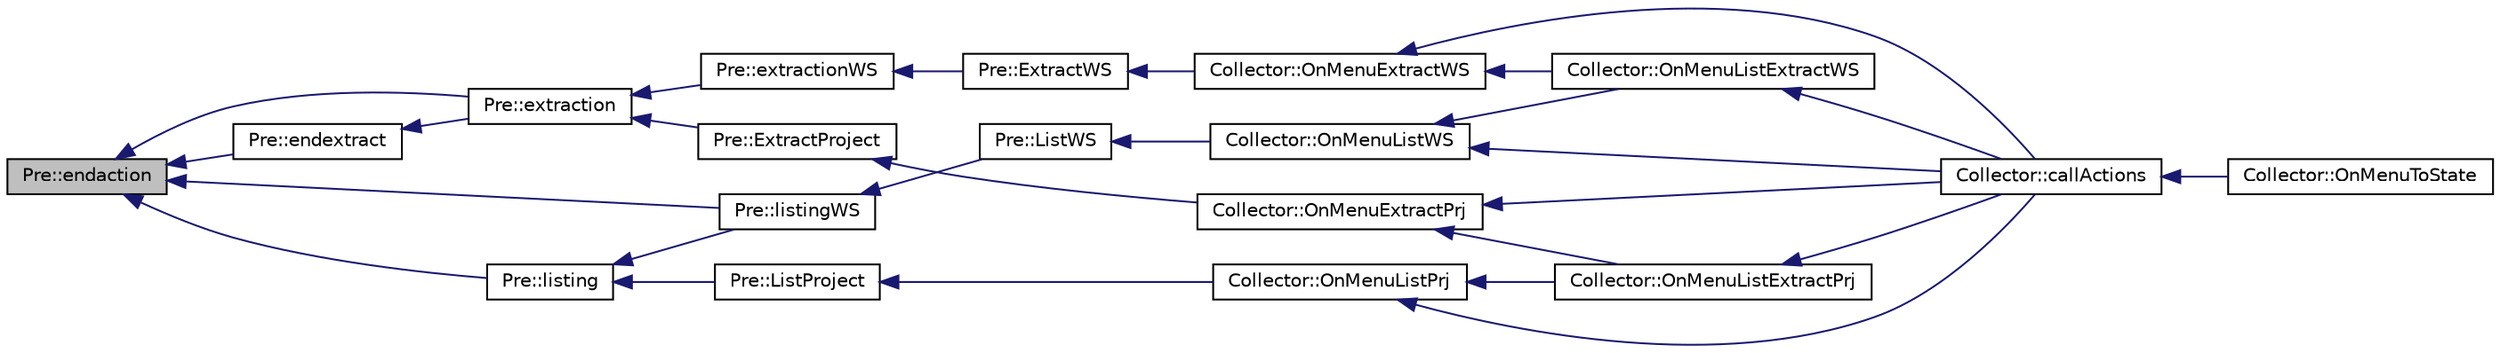 digraph "Pre::endaction"
{
  edge [fontname="Helvetica",fontsize="10",labelfontname="Helvetica",labelfontsize="10"];
  node [fontname="Helvetica",fontsize="10",shape=record];
  rankdir="LR";
  Node227 [label="Pre::endaction",height=0.2,width=0.4,color="black", fillcolor="grey75", style="filled", fontcolor="black"];
  Node227 -> Node228 [dir="back",color="midnightblue",fontsize="10",style="solid",fontname="Helvetica"];
  Node228 [label="Pre::listingWS",height=0.2,width=0.4,color="black", fillcolor="white", style="filled",URL="$class_pre.html#a0236657277d3ebf2dc392a6f05e215c5",tooltip="Search and memorize strings to be extracted from workspace. "];
  Node228 -> Node229 [dir="back",color="midnightblue",fontsize="10",style="solid",fontname="Helvetica"];
  Node229 [label="Pre::ListWS",height=0.2,width=0.4,color="black", fillcolor="white", style="filled",URL="$class_pre.html#aa9b0b0f3b571d8c8b511ed3134d26bb4",tooltip="List strings to be translated in workspace. "];
  Node229 -> Node230 [dir="back",color="midnightblue",fontsize="10",style="solid",fontname="Helvetica"];
  Node230 [label="Collector::OnMenuListWS",height=0.2,width=0.4,color="black", fillcolor="white", style="filled",URL="$class_collector.html#ad05ff772ab635dd2b018af610c45f666",tooltip="Places the status graph in the listing workspace report. "];
  Node230 -> Node231 [dir="back",color="midnightblue",fontsize="10",style="solid",fontname="Helvetica"];
  Node231 [label="Collector::callActions",height=0.2,width=0.4,color="black", fillcolor="white", style="filled",URL="$class_collector.html#a772e3452af93d18c7764aed8245af527",tooltip="Call all &#39;OnMenu...()&#39;. "];
  Node231 -> Node232 [dir="back",color="midnightblue",fontsize="10",style="solid",fontname="Helvetica"];
  Node232 [label="Collector::OnMenuToState",height=0.2,width=0.4,color="black", fillcolor="white", style="filled",URL="$class_collector.html#a4d9c1a6b570a3cf86ee6e96d3344531e",tooltip="Only one method for all events. "];
  Node230 -> Node233 [dir="back",color="midnightblue",fontsize="10",style="solid",fontname="Helvetica"];
  Node233 [label="Collector::OnMenuListExtractWS",height=0.2,width=0.4,color="black", fillcolor="white", style="filled",URL="$class_collector.html#a6f578e146a373e98a2638c6a509ee193",tooltip="Places the status grap in the listing and extract workspace report. "];
  Node233 -> Node231 [dir="back",color="midnightblue",fontsize="10",style="solid",fontname="Helvetica"];
  Node227 -> Node234 [dir="back",color="midnightblue",fontsize="10",style="solid",fontname="Helvetica"];
  Node234 [label="Pre::extraction",height=0.2,width=0.4,color="black", fillcolor="white", style="filled",URL="$class_pre.html#aa8a36aa79595248482a3865095fe0a65",tooltip="Extract the strings translatable from a project. "];
  Node234 -> Node235 [dir="back",color="midnightblue",fontsize="10",style="solid",fontname="Helvetica"];
  Node235 [label="Pre::ExtractProject",height=0.2,width=0.4,color="black", fillcolor="white", style="filled",URL="$class_pre.html#a4324dc0618ec55468f2c1979b2e66f2c",tooltip="Extract strings to be translated. "];
  Node235 -> Node236 [dir="back",color="midnightblue",fontsize="10",style="solid",fontname="Helvetica"];
  Node236 [label="Collector::OnMenuExtractPrj",height=0.2,width=0.4,color="black", fillcolor="white", style="filled",URL="$class_collector.html#af7b748977fb136842774e550b6c915b8",tooltip="Places the status graph in the extracting project report. "];
  Node236 -> Node231 [dir="back",color="midnightblue",fontsize="10",style="solid",fontname="Helvetica"];
  Node236 -> Node237 [dir="back",color="midnightblue",fontsize="10",style="solid",fontname="Helvetica"];
  Node237 [label="Collector::OnMenuListExtractPrj",height=0.2,width=0.4,color="black", fillcolor="white", style="filled",URL="$class_collector.html#a24cfe1b83b040784e834277da16e0a68",tooltip="Places the status grap in the listing and extract report. "];
  Node237 -> Node231 [dir="back",color="midnightblue",fontsize="10",style="solid",fontname="Helvetica"];
  Node234 -> Node238 [dir="back",color="midnightblue",fontsize="10",style="solid",fontname="Helvetica"];
  Node238 [label="Pre::extractionWS",height=0.2,width=0.4,color="black", fillcolor="white", style="filled",URL="$class_pre.html#a346ee750d8b28d66efbaf2c4342718e8",tooltip="Extract the strings translatable from worspace. "];
  Node238 -> Node239 [dir="back",color="midnightblue",fontsize="10",style="solid",fontname="Helvetica"];
  Node239 [label="Pre::ExtractWS",height=0.2,width=0.4,color="black", fillcolor="white", style="filled",URL="$class_pre.html#a8684f86d5efbdb8e3d688590d28a3179",tooltip="Extract strings to be translated in workspace. "];
  Node239 -> Node240 [dir="back",color="midnightblue",fontsize="10",style="solid",fontname="Helvetica"];
  Node240 [label="Collector::OnMenuExtractWS",height=0.2,width=0.4,color="black", fillcolor="white", style="filled",URL="$class_collector.html#a0dd8300c95e93daf33d5141d38c74c0d",tooltip="Places the status graph in the extracting workspace report. "];
  Node240 -> Node231 [dir="back",color="midnightblue",fontsize="10",style="solid",fontname="Helvetica"];
  Node240 -> Node233 [dir="back",color="midnightblue",fontsize="10",style="solid",fontname="Helvetica"];
  Node227 -> Node241 [dir="back",color="midnightblue",fontsize="10",style="solid",fontname="Helvetica"];
  Node241 [label="Pre::endextract",height=0.2,width=0.4,color="black", fillcolor="white", style="filled",URL="$class_pre.html#a959385935eed997d2393b62d6b1b21df",tooltip="Ending extracting. "];
  Node241 -> Node234 [dir="back",color="midnightblue",fontsize="10",style="solid",fontname="Helvetica"];
  Node227 -> Node242 [dir="back",color="midnightblue",fontsize="10",style="solid",fontname="Helvetica"];
  Node242 [label="Pre::listing",height=0.2,width=0.4,color="black", fillcolor="white", style="filled",URL="$class_pre.html#a58700da6472228a04e8b26033a63d438",tooltip="Search and memorize strings to be extracted. "];
  Node242 -> Node243 [dir="back",color="midnightblue",fontsize="10",style="solid",fontname="Helvetica"];
  Node243 [label="Pre::ListProject",height=0.2,width=0.4,color="black", fillcolor="white", style="filled",URL="$class_pre.html#a6537186bec965c977da90bb2a1feac67",tooltip=" "];
  Node243 -> Node244 [dir="back",color="midnightblue",fontsize="10",style="solid",fontname="Helvetica"];
  Node244 [label="Collector::OnMenuListPrj",height=0.2,width=0.4,color="black", fillcolor="white", style="filled",URL="$class_collector.html#a7a52cb7e51c2bafa5ca760e2f005f427",tooltip="Places the status graph in the listing project report. "];
  Node244 -> Node231 [dir="back",color="midnightblue",fontsize="10",style="solid",fontname="Helvetica"];
  Node244 -> Node237 [dir="back",color="midnightblue",fontsize="10",style="solid",fontname="Helvetica"];
  Node242 -> Node228 [dir="back",color="midnightblue",fontsize="10",style="solid",fontname="Helvetica"];
}
